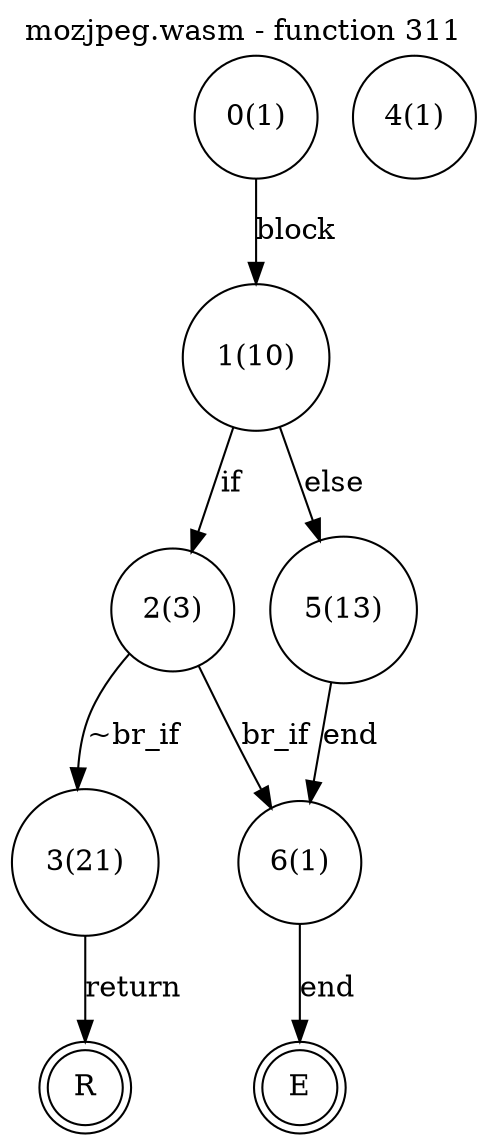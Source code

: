 digraph finite_state_machine {
    label = "mozjpeg.wasm - function 311"
    labelloc =  t
    labelfontsize = 16
    labelfontcolor = black
    labelfontname = "Helvetica"
    node [shape = doublecircle]; E R ;
node [shape=circle, fontcolor=black, style="", label="0(1)"]0
node [shape=circle, fontcolor=black, style="", label="1(10)"]1
node [shape=circle, fontcolor=black, style="", label="2(3)"]2
node [shape=circle, fontcolor=black, style="", label="3(21)"]3
node [shape=circle, fontcolor=black, style="", label="4(1)"]4
node [shape=circle, fontcolor=black, style="", label="5(13)"]5
node [shape=circle, fontcolor=black, style="", label="6(1)"]6
node [shape=circle, fontcolor=black, style="", label="E"]E
node [shape=circle, fontcolor=black, style="", label="R"]R
    0 -> 1[label="block"];
    1 -> 2[label="if"];
    1 -> 5[label="else"];
    2 -> 3[label="~br_if"];
    2 -> 6[label="br_if"];
    3 -> R[label="return"];
    5 -> 6[label="end"];
    6 -> E[label="end"];
}

